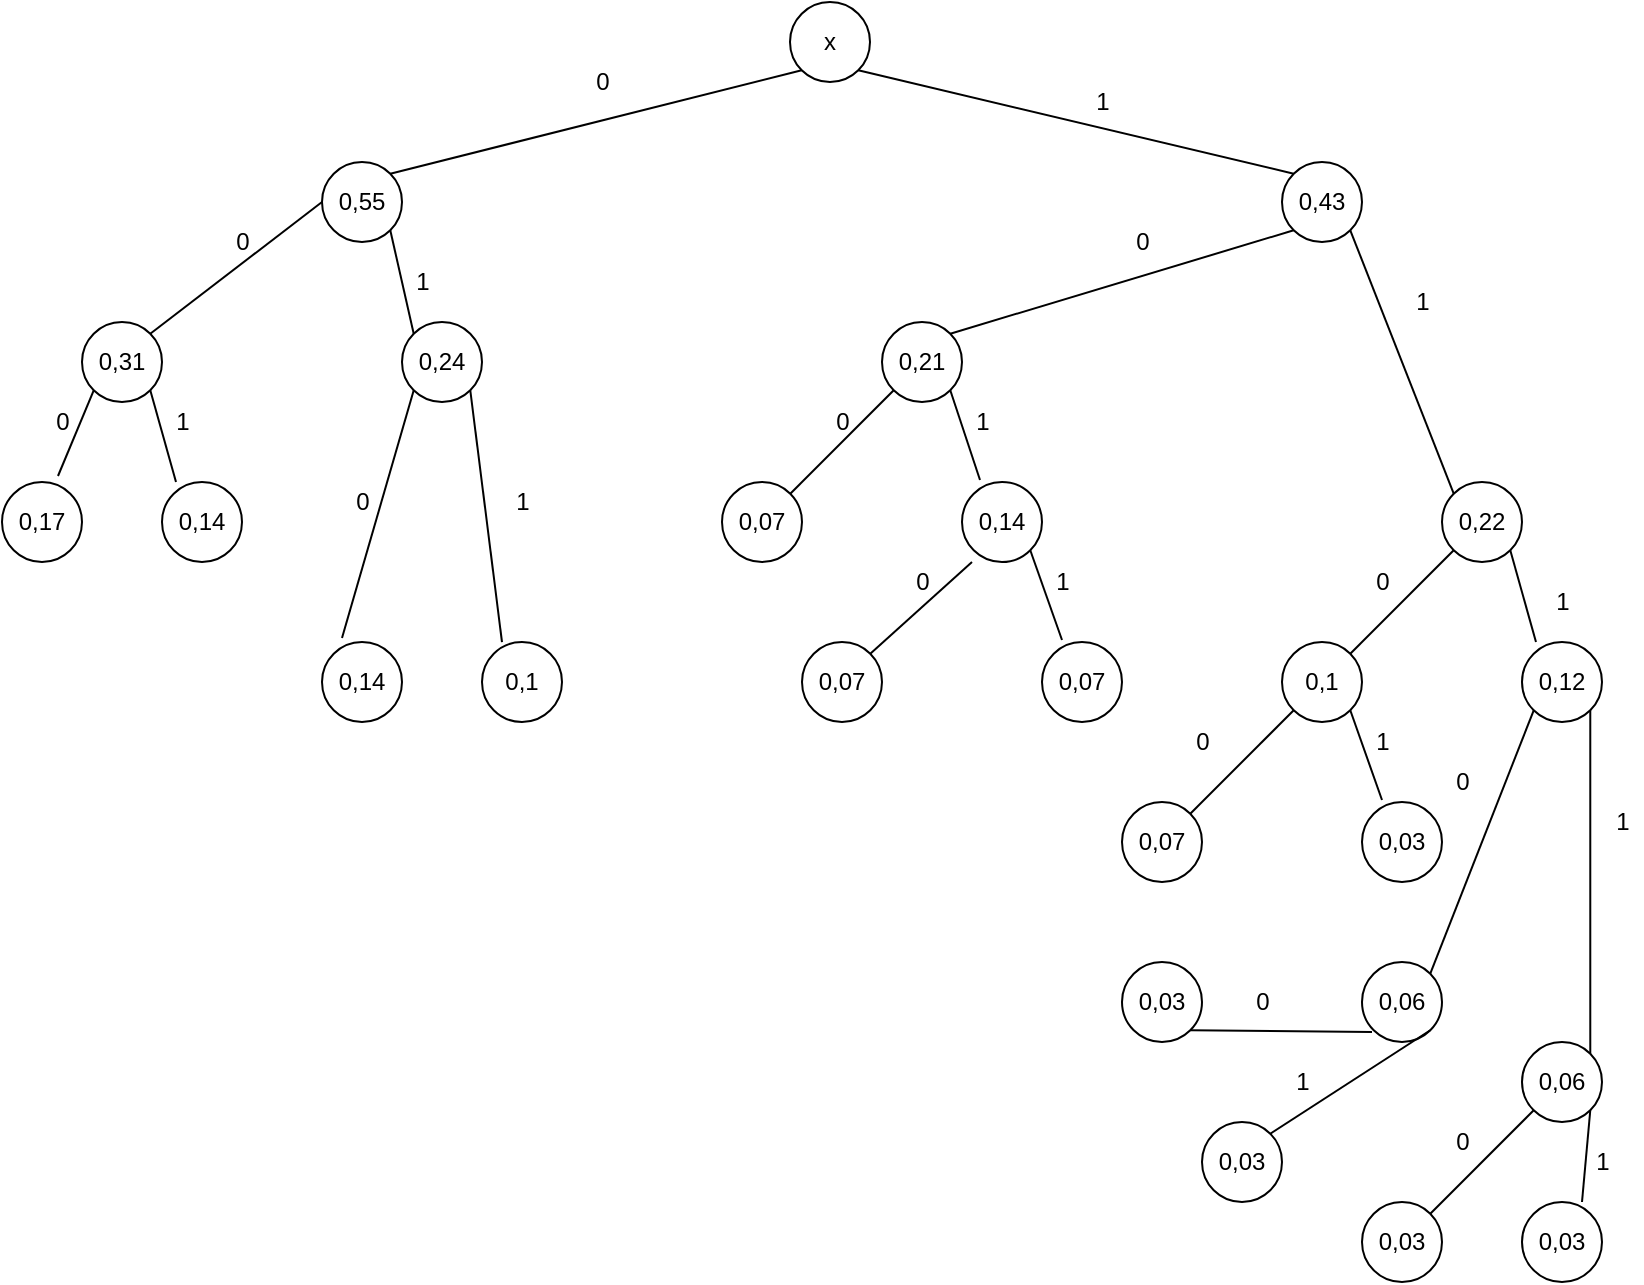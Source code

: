 <mxfile version="13.8.8" type="github"><diagram id="qH7SKDIkiveSVEdXmdxz" name="Page-1"><mxGraphModel dx="565" dy="473" grid="1" gridSize="10" guides="1" tooltips="1" connect="1" arrows="1" fold="1" page="1" pageScale="1" pageWidth="827" pageHeight="1169" math="0" shadow="0"><root><mxCell id="0"/><mxCell id="1" parent="0"/><mxCell id="FuxE_5eWqg7eoZR8lDCF-1" value="x" style="ellipse;whiteSpace=wrap;html=1;aspect=fixed;" vertex="1" parent="1"><mxGeometry x="394" width="40" height="40" as="geometry"/></mxCell><mxCell id="FuxE_5eWqg7eoZR8lDCF-2" value="" style="endArrow=none;html=1;exitX=1;exitY=0;exitDx=0;exitDy=0;entryX=0;entryY=1;entryDx=0;entryDy=0;" edge="1" parent="1" source="FuxE_5eWqg7eoZR8lDCF-6" target="FuxE_5eWqg7eoZR8lDCF-1"><mxGeometry width="50" height="50" relative="1" as="geometry"><mxPoint x="200" y="80" as="sourcePoint"/><mxPoint x="394" y="40" as="targetPoint"/></mxGeometry></mxCell><mxCell id="FuxE_5eWqg7eoZR8lDCF-3" value="" style="endArrow=none;html=1;exitX=0;exitY=0;exitDx=0;exitDy=0;entryX=1;entryY=1;entryDx=0;entryDy=0;" edge="1" parent="1" source="FuxE_5eWqg7eoZR8lDCF-7" target="FuxE_5eWqg7eoZR8lDCF-1"><mxGeometry width="50" height="50" relative="1" as="geometry"><mxPoint x="640" y="80" as="sourcePoint"/><mxPoint x="439" y="40" as="targetPoint"/></mxGeometry></mxCell><mxCell id="FuxE_5eWqg7eoZR8lDCF-4" value="0" style="text;html=1;align=center;verticalAlign=middle;resizable=0;points=[];autosize=1;" vertex="1" parent="1"><mxGeometry x="290" y="30" width="20" height="20" as="geometry"/></mxCell><mxCell id="FuxE_5eWqg7eoZR8lDCF-5" value="1" style="text;html=1;align=center;verticalAlign=middle;resizable=0;points=[];autosize=1;" vertex="1" parent="1"><mxGeometry x="540" y="40" width="20" height="20" as="geometry"/></mxCell><mxCell id="FuxE_5eWqg7eoZR8lDCF-6" value="0,55" style="ellipse;whiteSpace=wrap;html=1;aspect=fixed;" vertex="1" parent="1"><mxGeometry x="160" y="80" width="40" height="40" as="geometry"/></mxCell><mxCell id="FuxE_5eWqg7eoZR8lDCF-7" value="0,43" style="ellipse;whiteSpace=wrap;html=1;aspect=fixed;" vertex="1" parent="1"><mxGeometry x="640" y="80" width="40" height="40" as="geometry"/></mxCell><mxCell id="FuxE_5eWqg7eoZR8lDCF-8" value="" style="endArrow=none;html=1;entryX=0;entryY=1;entryDx=0;entryDy=0;exitX=1;exitY=0;exitDx=0;exitDy=0;" edge="1" parent="1" source="FuxE_5eWqg7eoZR8lDCF-12" target="FuxE_5eWqg7eoZR8lDCF-7"><mxGeometry width="50" height="50" relative="1" as="geometry"><mxPoint x="480" y="160" as="sourcePoint"/><mxPoint x="640" y="120" as="targetPoint"/></mxGeometry></mxCell><mxCell id="FuxE_5eWqg7eoZR8lDCF-9" value="" style="endArrow=none;html=1;entryX=1;entryY=1;entryDx=0;entryDy=0;exitX=0;exitY=0;exitDx=0;exitDy=0;" edge="1" parent="1" source="FuxE_5eWqg7eoZR8lDCF-13" target="FuxE_5eWqg7eoZR8lDCF-7"><mxGeometry width="50" height="50" relative="1" as="geometry"><mxPoint x="720" y="240" as="sourcePoint"/><mxPoint x="680" y="120" as="targetPoint"/></mxGeometry></mxCell><mxCell id="FuxE_5eWqg7eoZR8lDCF-10" value="0" style="text;html=1;align=center;verticalAlign=middle;resizable=0;points=[];autosize=1;" vertex="1" parent="1"><mxGeometry x="560" y="110" width="20" height="20" as="geometry"/></mxCell><mxCell id="FuxE_5eWqg7eoZR8lDCF-11" value="1" style="text;html=1;align=center;verticalAlign=middle;resizable=0;points=[];autosize=1;" vertex="1" parent="1"><mxGeometry x="700" y="140" width="20" height="20" as="geometry"/></mxCell><mxCell id="FuxE_5eWqg7eoZR8lDCF-12" value="0,21" style="ellipse;whiteSpace=wrap;html=1;aspect=fixed;" vertex="1" parent="1"><mxGeometry x="440" y="160" width="40" height="40" as="geometry"/></mxCell><mxCell id="FuxE_5eWqg7eoZR8lDCF-13" value="0,22" style="ellipse;whiteSpace=wrap;html=1;aspect=fixed;" vertex="1" parent="1"><mxGeometry x="720" y="240" width="40" height="40" as="geometry"/></mxCell><mxCell id="FuxE_5eWqg7eoZR8lDCF-14" value="" style="endArrow=none;html=1;exitX=1;exitY=0;exitDx=0;exitDy=0;entryX=0;entryY=1;entryDx=0;entryDy=0;" edge="1" parent="1" source="FuxE_5eWqg7eoZR8lDCF-18" target="FuxE_5eWqg7eoZR8lDCF-12"><mxGeometry width="50" height="50" relative="1" as="geometry"><mxPoint x="400" y="240" as="sourcePoint"/><mxPoint x="440" y="200" as="targetPoint"/></mxGeometry></mxCell><mxCell id="FuxE_5eWqg7eoZR8lDCF-15" value="" style="endArrow=none;html=1;entryX=1;entryY=1;entryDx=0;entryDy=0;exitX=0.225;exitY=-0.025;exitDx=0;exitDy=0;exitPerimeter=0;" edge="1" parent="1" source="FuxE_5eWqg7eoZR8lDCF-19" target="FuxE_5eWqg7eoZR8lDCF-12"><mxGeometry width="50" height="50" relative="1" as="geometry"><mxPoint x="480" y="240" as="sourcePoint"/><mxPoint x="480" y="200" as="targetPoint"/></mxGeometry></mxCell><mxCell id="FuxE_5eWqg7eoZR8lDCF-18" value="0,07" style="ellipse;whiteSpace=wrap;html=1;aspect=fixed;" vertex="1" parent="1"><mxGeometry x="360" y="240" width="40" height="40" as="geometry"/></mxCell><mxCell id="FuxE_5eWqg7eoZR8lDCF-19" value="0,14" style="ellipse;whiteSpace=wrap;html=1;aspect=fixed;" vertex="1" parent="1"><mxGeometry x="480" y="240" width="40" height="40" as="geometry"/></mxCell><mxCell id="FuxE_5eWqg7eoZR8lDCF-20" value="" style="endArrow=none;html=1;exitX=1;exitY=0;exitDx=0;exitDy=0;" edge="1" parent="1" source="FuxE_5eWqg7eoZR8lDCF-22"><mxGeometry width="50" height="50" relative="1" as="geometry"><mxPoint x="440" y="320" as="sourcePoint"/><mxPoint x="485" y="280" as="targetPoint"/></mxGeometry></mxCell><mxCell id="FuxE_5eWqg7eoZR8lDCF-21" value="" style="endArrow=none;html=1;entryX=1;entryY=1;entryDx=0;entryDy=0;" edge="1" parent="1" target="FuxE_5eWqg7eoZR8lDCF-19"><mxGeometry width="50" height="50" relative="1" as="geometry"><mxPoint x="530" y="319" as="sourcePoint"/><mxPoint x="520" y="280" as="targetPoint"/></mxGeometry></mxCell><mxCell id="FuxE_5eWqg7eoZR8lDCF-22" value="0,07" style="ellipse;whiteSpace=wrap;html=1;aspect=fixed;" vertex="1" parent="1"><mxGeometry x="400" y="320" width="40" height="40" as="geometry"/></mxCell><mxCell id="FuxE_5eWqg7eoZR8lDCF-23" value="0,07" style="ellipse;whiteSpace=wrap;html=1;aspect=fixed;" vertex="1" parent="1"><mxGeometry x="520" y="320" width="40" height="40" as="geometry"/></mxCell><mxCell id="FuxE_5eWqg7eoZR8lDCF-24" value="" style="endArrow=none;html=1;entryX=0;entryY=1;entryDx=0;entryDy=0;exitX=1;exitY=0;exitDx=0;exitDy=0;" edge="1" parent="1" source="FuxE_5eWqg7eoZR8lDCF-26" target="FuxE_5eWqg7eoZR8lDCF-13"><mxGeometry width="50" height="50" relative="1" as="geometry"><mxPoint x="680" y="320" as="sourcePoint"/><mxPoint x="720" y="280" as="targetPoint"/></mxGeometry></mxCell><mxCell id="FuxE_5eWqg7eoZR8lDCF-25" value="" style="endArrow=none;html=1;entryX=1;entryY=1;entryDx=0;entryDy=0;exitX=0.175;exitY=0;exitDx=0;exitDy=0;exitPerimeter=0;" edge="1" parent="1" source="FuxE_5eWqg7eoZR8lDCF-27" target="FuxE_5eWqg7eoZR8lDCF-13"><mxGeometry width="50" height="50" relative="1" as="geometry"><mxPoint x="760" y="320" as="sourcePoint"/><mxPoint x="760" y="280" as="targetPoint"/></mxGeometry></mxCell><mxCell id="FuxE_5eWqg7eoZR8lDCF-26" value="0,1" style="ellipse;whiteSpace=wrap;html=1;aspect=fixed;" vertex="1" parent="1"><mxGeometry x="640" y="320" width="40" height="40" as="geometry"/></mxCell><mxCell id="FuxE_5eWqg7eoZR8lDCF-27" value="0,12" style="ellipse;whiteSpace=wrap;html=1;aspect=fixed;" vertex="1" parent="1"><mxGeometry x="760" y="320" width="40" height="40" as="geometry"/></mxCell><mxCell id="FuxE_5eWqg7eoZR8lDCF-28" value="" style="endArrow=none;html=1;entryX=0;entryY=1;entryDx=0;entryDy=0;exitX=1;exitY=0;exitDx=0;exitDy=0;" edge="1" parent="1" source="FuxE_5eWqg7eoZR8lDCF-30" target="FuxE_5eWqg7eoZR8lDCF-26"><mxGeometry width="50" height="50" relative="1" as="geometry"><mxPoint x="600" y="400" as="sourcePoint"/><mxPoint x="640" y="360" as="targetPoint"/></mxGeometry></mxCell><mxCell id="FuxE_5eWqg7eoZR8lDCF-29" value="" style="endArrow=none;html=1;entryX=1;entryY=1;entryDx=0;entryDy=0;" edge="1" parent="1" target="FuxE_5eWqg7eoZR8lDCF-26"><mxGeometry width="50" height="50" relative="1" as="geometry"><mxPoint x="690" y="399" as="sourcePoint"/><mxPoint x="680" y="360" as="targetPoint"/></mxGeometry></mxCell><mxCell id="FuxE_5eWqg7eoZR8lDCF-30" value="0,07" style="ellipse;whiteSpace=wrap;html=1;aspect=fixed;" vertex="1" parent="1"><mxGeometry x="560" y="400" width="40" height="40" as="geometry"/></mxCell><mxCell id="FuxE_5eWqg7eoZR8lDCF-31" value="0,03" style="ellipse;whiteSpace=wrap;html=1;aspect=fixed;" vertex="1" parent="1"><mxGeometry x="680" y="400" width="40" height="40" as="geometry"/></mxCell><mxCell id="FuxE_5eWqg7eoZR8lDCF-32" value="" style="endArrow=none;html=1;exitX=1;exitY=0;exitDx=0;exitDy=0;entryX=0;entryY=1;entryDx=0;entryDy=0;" edge="1" parent="1" source="FuxE_5eWqg7eoZR8lDCF-34" target="FuxE_5eWqg7eoZR8lDCF-27"><mxGeometry width="50" height="50" relative="1" as="geometry"><mxPoint x="720" y="480" as="sourcePoint"/><mxPoint x="765" y="360" as="targetPoint"/></mxGeometry></mxCell><mxCell id="FuxE_5eWqg7eoZR8lDCF-33" value="" style="endArrow=none;html=1;exitX=1;exitY=0;exitDx=0;exitDy=0;entryX=1;entryY=1;entryDx=0;entryDy=0;" edge="1" parent="1" source="FuxE_5eWqg7eoZR8lDCF-35" target="FuxE_5eWqg7eoZR8lDCF-27"><mxGeometry width="50" height="50" relative="1" as="geometry"><mxPoint x="799" y="520" as="sourcePoint"/><mxPoint x="799" y="360" as="targetPoint"/></mxGeometry></mxCell><mxCell id="FuxE_5eWqg7eoZR8lDCF-34" value="0,06" style="ellipse;whiteSpace=wrap;html=1;aspect=fixed;" vertex="1" parent="1"><mxGeometry x="680" y="480" width="40" height="40" as="geometry"/></mxCell><mxCell id="FuxE_5eWqg7eoZR8lDCF-35" value="0,06" style="ellipse;whiteSpace=wrap;html=1;aspect=fixed;" vertex="1" parent="1"><mxGeometry x="760" y="520" width="40" height="40" as="geometry"/></mxCell><mxCell id="FuxE_5eWqg7eoZR8lDCF-36" value="" style="endArrow=none;html=1;exitX=1;exitY=1;exitDx=0;exitDy=0;" edge="1" parent="1" source="FuxE_5eWqg7eoZR8lDCF-40"><mxGeometry width="50" height="50" relative="1" as="geometry"><mxPoint x="600" y="520" as="sourcePoint"/><mxPoint x="685" y="515" as="targetPoint"/></mxGeometry></mxCell><mxCell id="FuxE_5eWqg7eoZR8lDCF-37" value="" style="endArrow=none;html=1;entryX=1;entryY=1;entryDx=0;entryDy=0;exitX=1;exitY=0;exitDx=0;exitDy=0;" edge="1" parent="1" source="FuxE_5eWqg7eoZR8lDCF-42" target="FuxE_5eWqg7eoZR8lDCF-34"><mxGeometry width="50" height="50" relative="1" as="geometry"><mxPoint x="640" y="560" as="sourcePoint"/><mxPoint x="720" y="520" as="targetPoint"/></mxGeometry></mxCell><mxCell id="FuxE_5eWqg7eoZR8lDCF-38" value="" style="endArrow=none;html=1;exitX=1;exitY=0;exitDx=0;exitDy=0;entryX=0;entryY=1;entryDx=0;entryDy=0;" edge="1" parent="1" source="FuxE_5eWqg7eoZR8lDCF-43" target="FuxE_5eWqg7eoZR8lDCF-35"><mxGeometry width="50" height="50" relative="1" as="geometry"><mxPoint x="720" y="600" as="sourcePoint"/><mxPoint x="760" y="560" as="targetPoint"/></mxGeometry></mxCell><mxCell id="FuxE_5eWqg7eoZR8lDCF-39" value="" style="endArrow=none;html=1;entryX=1;entryY=1;entryDx=0;entryDy=0;" edge="1" parent="1" target="FuxE_5eWqg7eoZR8lDCF-35"><mxGeometry width="50" height="50" relative="1" as="geometry"><mxPoint x="790" y="600" as="sourcePoint"/><mxPoint x="800" y="560" as="targetPoint"/></mxGeometry></mxCell><mxCell id="FuxE_5eWqg7eoZR8lDCF-40" value="0,03" style="ellipse;whiteSpace=wrap;html=1;aspect=fixed;" vertex="1" parent="1"><mxGeometry x="560" y="480" width="40" height="40" as="geometry"/></mxCell><mxCell id="FuxE_5eWqg7eoZR8lDCF-42" value="0,03" style="ellipse;whiteSpace=wrap;html=1;aspect=fixed;" vertex="1" parent="1"><mxGeometry x="600" y="560" width="40" height="40" as="geometry"/></mxCell><mxCell id="FuxE_5eWqg7eoZR8lDCF-43" value="0,03" style="ellipse;whiteSpace=wrap;html=1;aspect=fixed;" vertex="1" parent="1"><mxGeometry x="680" y="600" width="40" height="40" as="geometry"/></mxCell><mxCell id="FuxE_5eWqg7eoZR8lDCF-44" value="0,03" style="ellipse;whiteSpace=wrap;html=1;aspect=fixed;" vertex="1" parent="1"><mxGeometry x="760" y="600" width="40" height="40" as="geometry"/></mxCell><mxCell id="FuxE_5eWqg7eoZR8lDCF-45" value="" style="endArrow=none;html=1;exitX=1;exitY=0;exitDx=0;exitDy=0;entryX=0;entryY=0.5;entryDx=0;entryDy=0;" edge="1" parent="1" source="FuxE_5eWqg7eoZR8lDCF-47" target="FuxE_5eWqg7eoZR8lDCF-6"><mxGeometry width="50" height="50" relative="1" as="geometry"><mxPoint x="80" y="160" as="sourcePoint"/><mxPoint x="160" y="120" as="targetPoint"/></mxGeometry></mxCell><mxCell id="FuxE_5eWqg7eoZR8lDCF-46" value="" style="endArrow=none;html=1;entryX=1;entryY=1;entryDx=0;entryDy=0;exitX=0;exitY=0;exitDx=0;exitDy=0;" edge="1" parent="1" source="FuxE_5eWqg7eoZR8lDCF-48" target="FuxE_5eWqg7eoZR8lDCF-6"><mxGeometry width="50" height="50" relative="1" as="geometry"><mxPoint x="200" y="160" as="sourcePoint"/><mxPoint x="200" y="120" as="targetPoint"/></mxGeometry></mxCell><mxCell id="FuxE_5eWqg7eoZR8lDCF-47" value="0,31" style="ellipse;whiteSpace=wrap;html=1;aspect=fixed;" vertex="1" parent="1"><mxGeometry x="40" y="160" width="40" height="40" as="geometry"/></mxCell><mxCell id="FuxE_5eWqg7eoZR8lDCF-48" value="0,24" style="ellipse;whiteSpace=wrap;html=1;aspect=fixed;" vertex="1" parent="1"><mxGeometry x="200" y="160" width="40" height="40" as="geometry"/></mxCell><mxCell id="FuxE_5eWqg7eoZR8lDCF-49" value="" style="endArrow=none;html=1;entryX=0;entryY=1;entryDx=0;entryDy=0;exitX=0.7;exitY=-0.075;exitDx=0;exitDy=0;exitPerimeter=0;" edge="1" parent="1" source="FuxE_5eWqg7eoZR8lDCF-51" target="FuxE_5eWqg7eoZR8lDCF-47"><mxGeometry width="50" height="50" relative="1" as="geometry"><mxPoint x="40" y="240" as="sourcePoint"/><mxPoint x="40" y="200" as="targetPoint"/></mxGeometry></mxCell><mxCell id="FuxE_5eWqg7eoZR8lDCF-50" value="" style="endArrow=none;html=1;entryX=1;entryY=1;entryDx=0;entryDy=0;exitX=0.175;exitY=0;exitDx=0;exitDy=0;exitPerimeter=0;" edge="1" parent="1" source="FuxE_5eWqg7eoZR8lDCF-52" target="FuxE_5eWqg7eoZR8lDCF-47"><mxGeometry width="50" height="50" relative="1" as="geometry"><mxPoint x="80" y="240" as="sourcePoint"/><mxPoint x="80" y="200" as="targetPoint"/></mxGeometry></mxCell><mxCell id="FuxE_5eWqg7eoZR8lDCF-51" value="0,17" style="ellipse;whiteSpace=wrap;html=1;aspect=fixed;" vertex="1" parent="1"><mxGeometry y="240" width="40" height="40" as="geometry"/></mxCell><mxCell id="FuxE_5eWqg7eoZR8lDCF-52" value="0,14" style="ellipse;whiteSpace=wrap;html=1;aspect=fixed;" vertex="1" parent="1"><mxGeometry x="80" y="240" width="40" height="40" as="geometry"/></mxCell><mxCell id="FuxE_5eWqg7eoZR8lDCF-53" value="" style="endArrow=none;html=1;entryX=0;entryY=1;entryDx=0;entryDy=0;exitX=0.25;exitY=-0.05;exitDx=0;exitDy=0;exitPerimeter=0;" edge="1" parent="1" source="FuxE_5eWqg7eoZR8lDCF-55" target="FuxE_5eWqg7eoZR8lDCF-48"><mxGeometry width="50" height="50" relative="1" as="geometry"><mxPoint x="160" y="320" as="sourcePoint"/><mxPoint x="205" y="200" as="targetPoint"/></mxGeometry></mxCell><mxCell id="FuxE_5eWqg7eoZR8lDCF-54" value="" style="endArrow=none;html=1;entryX=1;entryY=1;entryDx=0;entryDy=0;exitX=0.25;exitY=0;exitDx=0;exitDy=0;exitPerimeter=0;" edge="1" parent="1" source="FuxE_5eWqg7eoZR8lDCF-56" target="FuxE_5eWqg7eoZR8lDCF-48"><mxGeometry width="50" height="50" relative="1" as="geometry"><mxPoint x="240" y="320" as="sourcePoint"/><mxPoint x="240" y="200" as="targetPoint"/></mxGeometry></mxCell><mxCell id="FuxE_5eWqg7eoZR8lDCF-55" value="0,14" style="ellipse;whiteSpace=wrap;html=1;aspect=fixed;" vertex="1" parent="1"><mxGeometry x="160" y="320" width="40" height="40" as="geometry"/></mxCell><mxCell id="FuxE_5eWqg7eoZR8lDCF-56" value="0,1" style="ellipse;whiteSpace=wrap;html=1;aspect=fixed;" vertex="1" parent="1"><mxGeometry x="240" y="320" width="40" height="40" as="geometry"/></mxCell><mxCell id="FuxE_5eWqg7eoZR8lDCF-57" value="0" style="text;html=1;align=center;verticalAlign=middle;resizable=0;points=[];autosize=1;" vertex="1" parent="1"><mxGeometry x="410" y="200" width="20" height="20" as="geometry"/></mxCell><mxCell id="FuxE_5eWqg7eoZR8lDCF-58" value="1" style="text;html=1;align=center;verticalAlign=middle;resizable=0;points=[];autosize=1;" vertex="1" parent="1"><mxGeometry x="480" y="200" width="20" height="20" as="geometry"/></mxCell><mxCell id="FuxE_5eWqg7eoZR8lDCF-59" value="0" style="text;html=1;align=center;verticalAlign=middle;resizable=0;points=[];autosize=1;" vertex="1" parent="1"><mxGeometry x="450" y="280" width="20" height="20" as="geometry"/></mxCell><mxCell id="FuxE_5eWqg7eoZR8lDCF-60" value="1" style="text;html=1;align=center;verticalAlign=middle;resizable=0;points=[];autosize=1;" vertex="1" parent="1"><mxGeometry x="520" y="280" width="20" height="20" as="geometry"/></mxCell><mxCell id="FuxE_5eWqg7eoZR8lDCF-61" value="0" style="text;html=1;align=center;verticalAlign=middle;resizable=0;points=[];autosize=1;" vertex="1" parent="1"><mxGeometry x="680" y="280" width="20" height="20" as="geometry"/></mxCell><mxCell id="FuxE_5eWqg7eoZR8lDCF-62" value="1" style="text;html=1;align=center;verticalAlign=middle;resizable=0;points=[];autosize=1;" vertex="1" parent="1"><mxGeometry x="770" y="290" width="20" height="20" as="geometry"/></mxCell><mxCell id="FuxE_5eWqg7eoZR8lDCF-63" value="0" style="text;html=1;align=center;verticalAlign=middle;resizable=0;points=[];autosize=1;" vertex="1" parent="1"><mxGeometry x="590" y="360" width="20" height="20" as="geometry"/></mxCell><mxCell id="FuxE_5eWqg7eoZR8lDCF-64" value="1" style="text;html=1;align=center;verticalAlign=middle;resizable=0;points=[];autosize=1;" vertex="1" parent="1"><mxGeometry x="680" y="360" width="20" height="20" as="geometry"/></mxCell><mxCell id="FuxE_5eWqg7eoZR8lDCF-65" value="0" style="text;html=1;align=center;verticalAlign=middle;resizable=0;points=[];autosize=1;" vertex="1" parent="1"><mxGeometry x="720" y="380" width="20" height="20" as="geometry"/></mxCell><mxCell id="FuxE_5eWqg7eoZR8lDCF-66" value="1" style="text;html=1;align=center;verticalAlign=middle;resizable=0;points=[];autosize=1;" vertex="1" parent="1"><mxGeometry x="800" y="400" width="20" height="20" as="geometry"/></mxCell><mxCell id="FuxE_5eWqg7eoZR8lDCF-67" value="0" style="text;html=1;align=center;verticalAlign=middle;resizable=0;points=[];autosize=1;" vertex="1" parent="1"><mxGeometry x="620" y="490" width="20" height="20" as="geometry"/></mxCell><mxCell id="FuxE_5eWqg7eoZR8lDCF-68" value="1" style="text;html=1;align=center;verticalAlign=middle;resizable=0;points=[];autosize=1;" vertex="1" parent="1"><mxGeometry x="640" y="530" width="20" height="20" as="geometry"/></mxCell><mxCell id="FuxE_5eWqg7eoZR8lDCF-69" value="0" style="text;html=1;align=center;verticalAlign=middle;resizable=0;points=[];autosize=1;" vertex="1" parent="1"><mxGeometry x="720" y="560" width="20" height="20" as="geometry"/></mxCell><mxCell id="FuxE_5eWqg7eoZR8lDCF-70" value="1" style="text;html=1;align=center;verticalAlign=middle;resizable=0;points=[];autosize=1;" vertex="1" parent="1"><mxGeometry x="790" y="570" width="20" height="20" as="geometry"/></mxCell><mxCell id="FuxE_5eWqg7eoZR8lDCF-71" value="0" style="text;html=1;align=center;verticalAlign=middle;resizable=0;points=[];autosize=1;" vertex="1" parent="1"><mxGeometry x="110" y="110" width="20" height="20" as="geometry"/></mxCell><mxCell id="FuxE_5eWqg7eoZR8lDCF-72" value="0" style="text;html=1;align=center;verticalAlign=middle;resizable=0;points=[];autosize=1;" vertex="1" parent="1"><mxGeometry x="20" y="200" width="20" height="20" as="geometry"/></mxCell><mxCell id="FuxE_5eWqg7eoZR8lDCF-73" value="1" style="text;html=1;align=center;verticalAlign=middle;resizable=0;points=[];autosize=1;" vertex="1" parent="1"><mxGeometry x="80" y="200" width="20" height="20" as="geometry"/></mxCell><mxCell id="FuxE_5eWqg7eoZR8lDCF-74" value="1" style="text;html=1;align=center;verticalAlign=middle;resizable=0;points=[];autosize=1;" vertex="1" parent="1"><mxGeometry x="200" y="130" width="20" height="20" as="geometry"/></mxCell><mxCell id="FuxE_5eWqg7eoZR8lDCF-75" value="0" style="text;html=1;align=center;verticalAlign=middle;resizable=0;points=[];autosize=1;" vertex="1" parent="1"><mxGeometry x="170" y="240" width="20" height="20" as="geometry"/></mxCell><mxCell id="FuxE_5eWqg7eoZR8lDCF-76" value="1" style="text;html=1;align=center;verticalAlign=middle;resizable=0;points=[];autosize=1;" vertex="1" parent="1"><mxGeometry x="250" y="240" width="20" height="20" as="geometry"/></mxCell></root></mxGraphModel></diagram></mxfile>